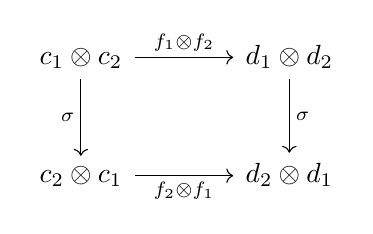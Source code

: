 \begin{tikzcd}[column sep=large,row sep=large]
  c_1\otimes c_2\ar[r,"f_1\otimes f_2"]\ar[d,"\sigma"']&d_1\otimes d_2\ar[d,"\sigma"]\\
  c_2\otimes c_1\ar[r,"f_2\otimes f_1"']&d_2\otimes d_1
\end{tikzcd}
